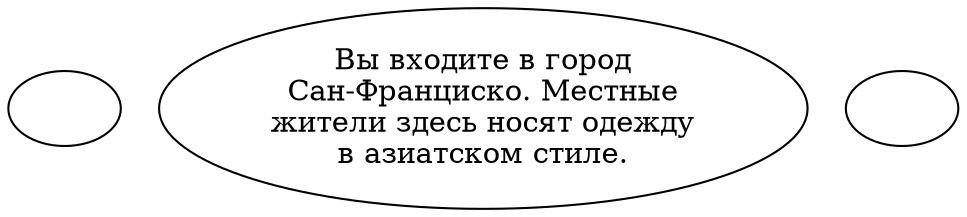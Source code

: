 digraph sfchina {
  "start" [style=filled       fillcolor="#FFFFFF"       color="#000000"]
  "start" [label=""]
  "map_enter_p_proc" [style=filled       fillcolor="#FFFFFF"       color="#000000"]
  "map_enter_p_proc" [label="Вы входите в город\nСан-Франциско. Местные\nжители здесь носят одежду\nв азиатском стиле."]
  "map_update_p_proc" [style=filled       fillcolor="#FFFFFF"       color="#000000"]
  "map_update_p_proc" [label=""]
}